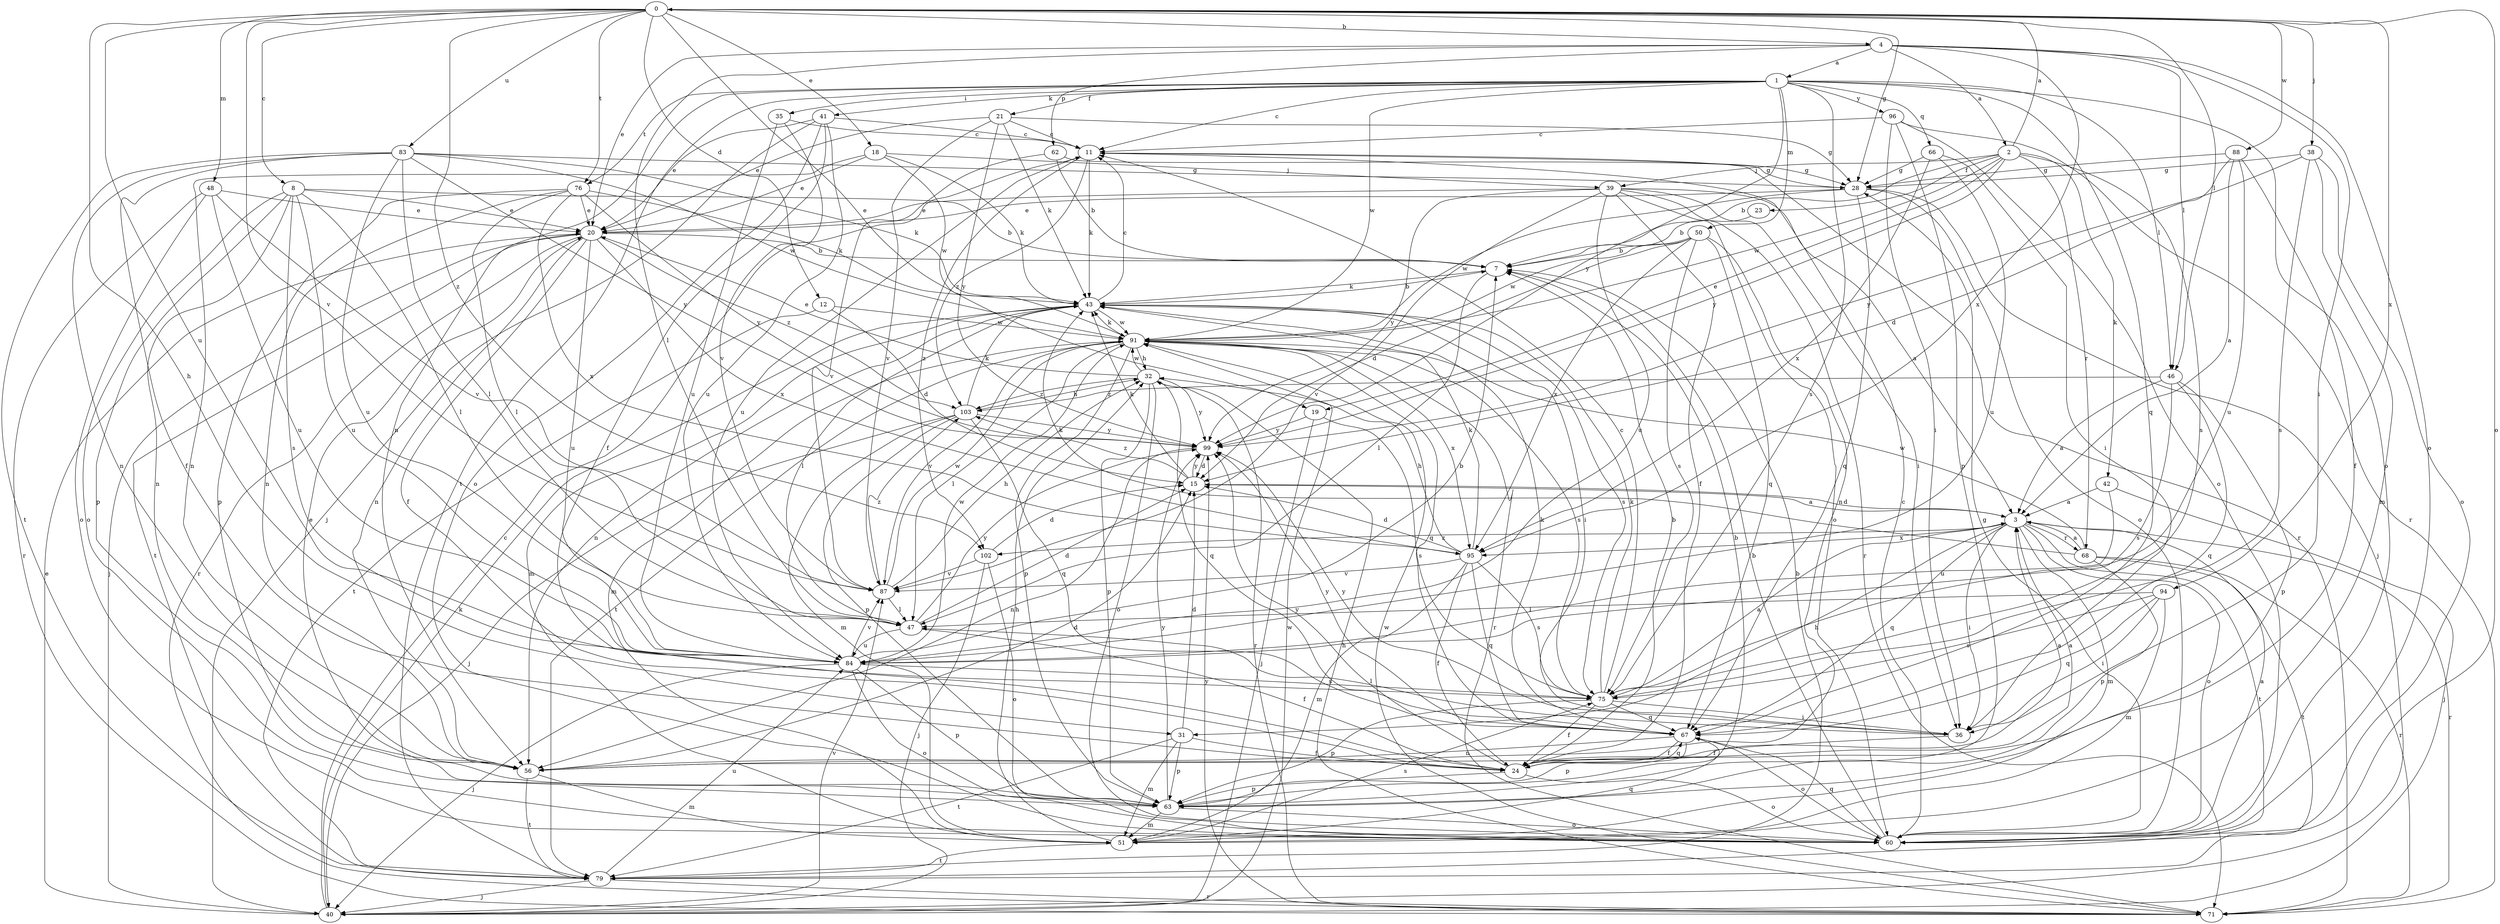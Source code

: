 strict digraph  {
0;
1;
2;
3;
4;
7;
8;
11;
12;
15;
18;
19;
20;
21;
23;
24;
28;
31;
32;
35;
36;
38;
39;
40;
41;
42;
43;
46;
47;
48;
50;
51;
56;
60;
62;
63;
66;
67;
68;
71;
75;
76;
79;
83;
84;
87;
88;
91;
94;
95;
96;
99;
102;
103;
0 -> 4  [label=b];
0 -> 8  [label=c];
0 -> 12  [label=d];
0 -> 18  [label=e];
0 -> 19  [label=e];
0 -> 28  [label=g];
0 -> 31  [label=h];
0 -> 38  [label=j];
0 -> 46  [label=l];
0 -> 48  [label=m];
0 -> 60  [label=o];
0 -> 76  [label=t];
0 -> 83  [label=u];
0 -> 84  [label=u];
0 -> 87  [label=v];
0 -> 88  [label=w];
0 -> 94  [label=x];
0 -> 102  [label=z];
1 -> 11  [label=c];
1 -> 21  [label=f];
1 -> 35  [label=i];
1 -> 41  [label=k];
1 -> 46  [label=l];
1 -> 50  [label=m];
1 -> 56  [label=n];
1 -> 60  [label=o];
1 -> 66  [label=q];
1 -> 67  [label=q];
1 -> 75  [label=s];
1 -> 76  [label=t];
1 -> 79  [label=t];
1 -> 91  [label=w];
1 -> 96  [label=y];
1 -> 99  [label=y];
2 -> 0  [label=a];
2 -> 7  [label=b];
2 -> 19  [label=e];
2 -> 23  [label=f];
2 -> 39  [label=j];
2 -> 42  [label=k];
2 -> 68  [label=r];
2 -> 75  [label=s];
2 -> 91  [label=w];
2 -> 99  [label=y];
3 -> 15  [label=d];
3 -> 31  [label=h];
3 -> 36  [label=i];
3 -> 51  [label=m];
3 -> 60  [label=o];
3 -> 67  [label=q];
3 -> 68  [label=r];
3 -> 71  [label=r];
3 -> 79  [label=t];
3 -> 95  [label=x];
3 -> 102  [label=z];
4 -> 1  [label=a];
4 -> 2  [label=a];
4 -> 20  [label=e];
4 -> 36  [label=i];
4 -> 46  [label=l];
4 -> 47  [label=l];
4 -> 60  [label=o];
4 -> 62  [label=p];
4 -> 95  [label=x];
7 -> 43  [label=k];
7 -> 47  [label=l];
8 -> 7  [label=b];
8 -> 20  [label=e];
8 -> 47  [label=l];
8 -> 56  [label=n];
8 -> 60  [label=o];
8 -> 63  [label=p];
8 -> 75  [label=s];
8 -> 84  [label=u];
11 -> 28  [label=g];
11 -> 43  [label=k];
11 -> 71  [label=r];
11 -> 84  [label=u];
11 -> 102  [label=z];
11 -> 103  [label=z];
12 -> 15  [label=d];
12 -> 79  [label=t];
12 -> 91  [label=w];
15 -> 3  [label=a];
15 -> 43  [label=k];
15 -> 99  [label=y];
15 -> 103  [label=z];
18 -> 20  [label=e];
18 -> 39  [label=j];
18 -> 43  [label=k];
18 -> 56  [label=n];
18 -> 91  [label=w];
19 -> 40  [label=j];
19 -> 75  [label=s];
19 -> 99  [label=y];
20 -> 7  [label=b];
20 -> 24  [label=f];
20 -> 40  [label=j];
20 -> 56  [label=n];
20 -> 71  [label=r];
20 -> 79  [label=t];
20 -> 84  [label=u];
20 -> 95  [label=x];
20 -> 103  [label=z];
21 -> 11  [label=c];
21 -> 20  [label=e];
21 -> 28  [label=g];
21 -> 43  [label=k];
21 -> 87  [label=v];
21 -> 99  [label=y];
23 -> 7  [label=b];
24 -> 3  [label=a];
24 -> 7  [label=b];
24 -> 60  [label=o];
24 -> 63  [label=p];
24 -> 67  [label=q];
24 -> 99  [label=y];
28 -> 20  [label=e];
28 -> 40  [label=j];
28 -> 60  [label=o];
28 -> 67  [label=q];
28 -> 91  [label=w];
31 -> 15  [label=d];
31 -> 24  [label=f];
31 -> 51  [label=m];
31 -> 63  [label=p];
31 -> 79  [label=t];
32 -> 20  [label=e];
32 -> 60  [label=o];
32 -> 63  [label=p];
32 -> 67  [label=q];
32 -> 71  [label=r];
32 -> 91  [label=w];
32 -> 99  [label=y];
32 -> 103  [label=z];
35 -> 11  [label=c];
35 -> 84  [label=u];
35 -> 87  [label=v];
36 -> 24  [label=f];
36 -> 47  [label=l];
36 -> 99  [label=y];
38 -> 28  [label=g];
38 -> 51  [label=m];
38 -> 60  [label=o];
38 -> 75  [label=s];
38 -> 99  [label=y];
39 -> 3  [label=a];
39 -> 20  [label=e];
39 -> 24  [label=f];
39 -> 36  [label=i];
39 -> 60  [label=o];
39 -> 71  [label=r];
39 -> 84  [label=u];
39 -> 87  [label=v];
39 -> 99  [label=y];
40 -> 11  [label=c];
40 -> 20  [label=e];
40 -> 43  [label=k];
40 -> 87  [label=v];
40 -> 91  [label=w];
41 -> 11  [label=c];
41 -> 20  [label=e];
41 -> 24  [label=f];
41 -> 40  [label=j];
41 -> 60  [label=o];
41 -> 84  [label=u];
42 -> 3  [label=a];
42 -> 40  [label=j];
42 -> 84  [label=u];
43 -> 7  [label=b];
43 -> 11  [label=c];
43 -> 36  [label=i];
43 -> 47  [label=l];
43 -> 51  [label=m];
43 -> 56  [label=n];
43 -> 75  [label=s];
43 -> 91  [label=w];
46 -> 3  [label=a];
46 -> 63  [label=p];
46 -> 67  [label=q];
46 -> 75  [label=s];
46 -> 103  [label=z];
47 -> 15  [label=d];
47 -> 24  [label=f];
47 -> 84  [label=u];
47 -> 99  [label=y];
48 -> 20  [label=e];
48 -> 60  [label=o];
48 -> 71  [label=r];
48 -> 84  [label=u];
48 -> 87  [label=v];
50 -> 7  [label=b];
50 -> 15  [label=d];
50 -> 56  [label=n];
50 -> 67  [label=q];
50 -> 75  [label=s];
50 -> 91  [label=w];
50 -> 95  [label=x];
51 -> 32  [label=h];
51 -> 67  [label=q];
51 -> 75  [label=s];
51 -> 79  [label=t];
56 -> 3  [label=a];
56 -> 15  [label=d];
56 -> 51  [label=m];
56 -> 79  [label=t];
60 -> 3  [label=a];
60 -> 7  [label=b];
60 -> 11  [label=c];
60 -> 28  [label=g];
60 -> 67  [label=q];
62 -> 7  [label=b];
62 -> 28  [label=g];
62 -> 87  [label=v];
63 -> 7  [label=b];
63 -> 20  [label=e];
63 -> 51  [label=m];
63 -> 60  [label=o];
63 -> 99  [label=y];
66 -> 28  [label=g];
66 -> 36  [label=i];
66 -> 84  [label=u];
66 -> 95  [label=x];
67 -> 24  [label=f];
67 -> 43  [label=k];
67 -> 56  [label=n];
67 -> 60  [label=o];
67 -> 63  [label=p];
67 -> 99  [label=y];
68 -> 3  [label=a];
68 -> 43  [label=k];
68 -> 63  [label=p];
68 -> 71  [label=r];
68 -> 79  [label=t];
68 -> 91  [label=w];
71 -> 32  [label=h];
71 -> 91  [label=w];
71 -> 99  [label=y];
75 -> 3  [label=a];
75 -> 11  [label=c];
75 -> 24  [label=f];
75 -> 36  [label=i];
75 -> 43  [label=k];
75 -> 63  [label=p];
75 -> 67  [label=q];
76 -> 20  [label=e];
76 -> 43  [label=k];
76 -> 47  [label=l];
76 -> 56  [label=n];
76 -> 63  [label=p];
76 -> 95  [label=x];
76 -> 99  [label=y];
79 -> 7  [label=b];
79 -> 40  [label=j];
79 -> 71  [label=r];
79 -> 84  [label=u];
83 -> 24  [label=f];
83 -> 28  [label=g];
83 -> 43  [label=k];
83 -> 47  [label=l];
83 -> 56  [label=n];
83 -> 79  [label=t];
83 -> 84  [label=u];
83 -> 91  [label=w];
83 -> 99  [label=y];
84 -> 7  [label=b];
84 -> 40  [label=j];
84 -> 60  [label=o];
84 -> 63  [label=p];
84 -> 75  [label=s];
84 -> 87  [label=v];
84 -> 91  [label=w];
87 -> 32  [label=h];
87 -> 47  [label=l];
87 -> 91  [label=w];
87 -> 103  [label=z];
88 -> 3  [label=a];
88 -> 15  [label=d];
88 -> 24  [label=f];
88 -> 28  [label=g];
88 -> 84  [label=u];
91 -> 32  [label=h];
91 -> 43  [label=k];
91 -> 47  [label=l];
91 -> 51  [label=m];
91 -> 63  [label=p];
91 -> 67  [label=q];
91 -> 71  [label=r];
91 -> 75  [label=s];
91 -> 79  [label=t];
91 -> 87  [label=v];
91 -> 95  [label=x];
94 -> 36  [label=i];
94 -> 47  [label=l];
94 -> 51  [label=m];
94 -> 67  [label=q];
94 -> 75  [label=s];
95 -> 15  [label=d];
95 -> 24  [label=f];
95 -> 32  [label=h];
95 -> 43  [label=k];
95 -> 51  [label=m];
95 -> 67  [label=q];
95 -> 75  [label=s];
95 -> 87  [label=v];
96 -> 11  [label=c];
96 -> 36  [label=i];
96 -> 60  [label=o];
96 -> 63  [label=p];
96 -> 71  [label=r];
99 -> 15  [label=d];
99 -> 56  [label=n];
102 -> 15  [label=d];
102 -> 40  [label=j];
102 -> 60  [label=o];
102 -> 87  [label=v];
103 -> 32  [label=h];
103 -> 40  [label=j];
103 -> 43  [label=k];
103 -> 51  [label=m];
103 -> 63  [label=p];
103 -> 67  [label=q];
103 -> 99  [label=y];
}
